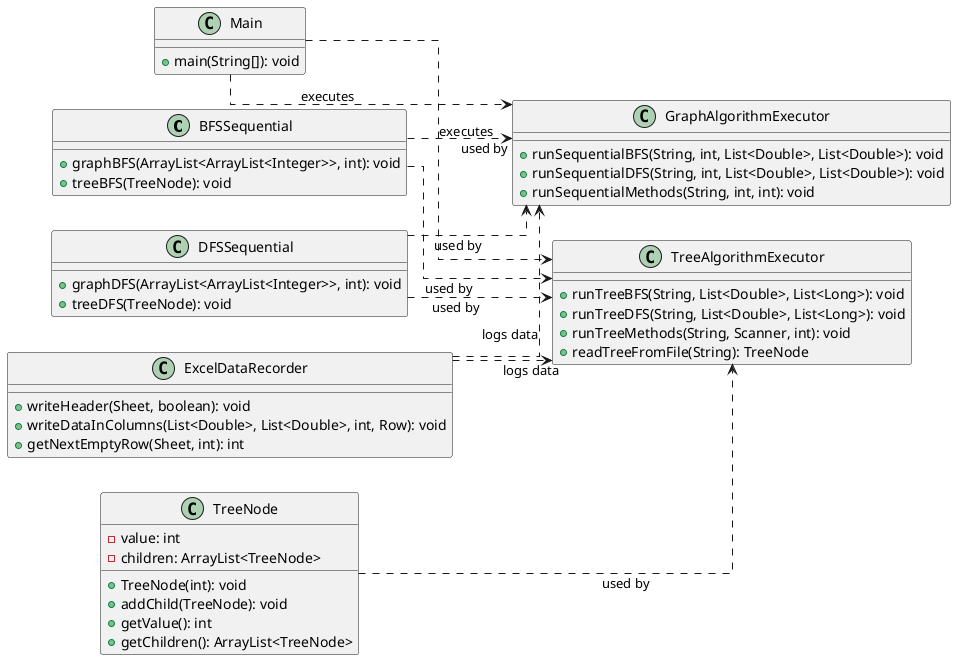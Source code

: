 @startuml
skinparam linetype ortho
left to right direction

class BFSSequential {
    +graphBFS(ArrayList<ArrayList<Integer>>, int): void
    +treeBFS(TreeNode): void
}

class DFSSequential {
    +graphDFS(ArrayList<ArrayList<Integer>>, int): void
    +treeDFS(TreeNode): void
}

class TreeNode {
    -value: int
    -children: ArrayList<TreeNode>
    +TreeNode(int): void
    +addChild(TreeNode): void
    +getValue(): int
    +getChildren(): ArrayList<TreeNode>
}

class GraphAlgorithmExecutor {
    +runSequentialBFS(String, int, List<Double>, List<Double>): void
    +runSequentialDFS(String, int, List<Double>, List<Double>): void
    +runSequentialMethods(String, int, int): void
}

class TreeAlgorithmExecutor {
    +runTreeBFS(String, List<Double>, List<Long>): void
    +runTreeDFS(String, List<Double>, List<Long>): void
    +runTreeMethods(String, Scanner, int): void
    +readTreeFromFile(String): TreeNode
}

class ExcelDataRecorder {
    +writeHeader(Sheet, boolean): void
    +writeDataInColumns(List<Double>, List<Double>, int, Row): void
    +getNextEmptyRow(Sheet, int): int
}

class Main {
    +main(String[]): void
}

BFSSequential ..> TreeAlgorithmExecutor : used by
DFSSequential ..> TreeAlgorithmExecutor : used by
TreeNode ..> TreeAlgorithmExecutor : used by
Main ..> GraphAlgorithmExecutor : executes
Main ..> TreeAlgorithmExecutor : executes
BFSSequential ..> GraphAlgorithmExecutor : used by
DFSSequential ..> GraphAlgorithmExecutor : used by
ExcelDataRecorder ..> GraphAlgorithmExecutor : logs data
ExcelDataRecorder ..> TreeAlgorithmExecutor : logs data

@enduml

